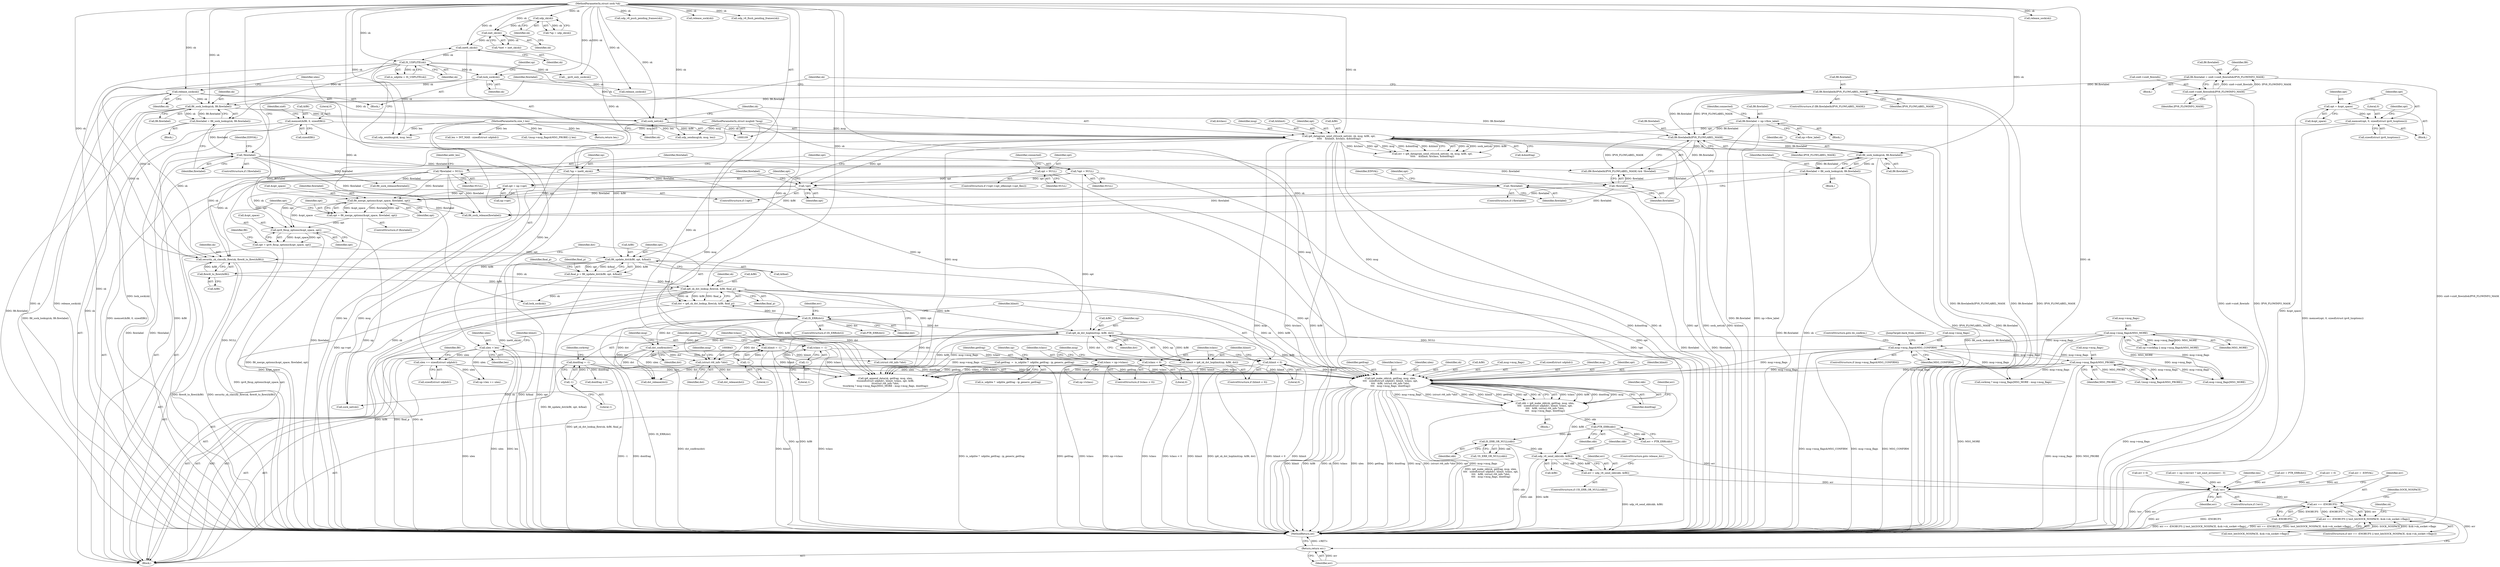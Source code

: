 digraph "0_linux_45f6fad84cc305103b28d73482b344d7f5b76f39_18@API" {
"1000859" [label="(Call,udp_v6_send_skb(skb, &fl6))"];
"1000855" [label="(Call,IS_ERR_OR_NULL(skb))"];
"1000851" [label="(Call,PTR_ERR(skb))"];
"1000828" [label="(Call,skb = ip6_make_skb(sk, getfrag, msg, ulen,\n\t\t\t\t   sizeof(struct udphdr), hlimit, tclass, opt,\n\t\t\t\t   &fl6, (struct rt6_info *)dst,\n\t\t\t\t   msg->msg_flags, dontfrag))"];
"1000830" [label="(Call,ip6_make_skb(sk, getfrag, msg, ulen,\n\t\t\t\t   sizeof(struct udphdr), hlimit, tclass, opt,\n\t\t\t\t   &fl6, (struct rt6_info *)dst,\n\t\t\t\t   msg->msg_flags, dontfrag))"];
"1000778" [label="(Call,ip6_sk_dst_lookup_flow(sk, &fl6, final_p))"];
"1000771" [label="(Call,security_sk_classify_flow(sk, flowi6_to_flowi(&fl6)))"];
"1000620" [label="(Call,fl6_sock_lookup(sk, fl6.flowlabel))"];
"1000585" [label="(Call,ip6_datagram_send_ctl(sock_net(sk), sk, msg, &fl6, opt,\n\t\t\t\t\t    &hlimit, &tclass, &dontfrag))"];
"1000586" [label="(Call,sock_net(sk))"];
"1000188" [label="(Call,IS_UDPLITE(sk))"];
"1000128" [label="(Call,inet6_sk(sk))"];
"1000123" [label="(Call,inet_sk(sk))"];
"1000118" [label="(Call,udp_sk(sk))"];
"1000110" [label="(MethodParameterIn,struct sock *sk)"];
"1000445" [label="(Call,fl6_sock_lookup(sk, fl6.flowlabel))"];
"1000385" [label="(Call,release_sock(sk))"];
"1000360" [label="(Call,lock_sock(sk))"];
"1000437" [label="(Call,fl6.flowlabel&IPV6_FLOWLABEL_MASK)"];
"1000427" [label="(Call,fl6.flowlabel = sin6->sin6_flowinfo&IPV6_FLOWINFO_MASK)"];
"1000431" [label="(Call,sin6->sin6_flowinfo&IPV6_FLOWINFO_MASK)"];
"1000111" [label="(MethodParameterIn,struct msghdr *msg)"];
"1000391" [label="(Call,memset(&fl6, 0, sizeof(fl6)))"];
"1000571" [label="(Call,memset(opt, 0, sizeof(struct ipv6_txoptions)))"];
"1000567" [label="(Call,opt = &opt_space)"];
"1000610" [label="(Call,fl6.flowlabel&IPV6_FLOWLABEL_MASK)"];
"1000519" [label="(Call,fl6.flowlabel = np->flow_label)"];
"1000773" [label="(Call,flowi6_to_flowi(&fl6))"];
"1000725" [label="(Call,fl6_update_dst(&fl6, opt, &final))"];
"1000663" [label="(Call,opt = ipv6_fixup_options(&opt_space, opt))"];
"1000665" [label="(Call,ipv6_fixup_options(&opt_space, opt))"];
"1000658" [label="(Call,fl6_merge_options(&opt_space, flowlabel, opt))"];
"1000626" [label="(Call,!flowlabel)"];
"1000618" [label="(Call,flowlabel = fl6_sock_lookup(sk, fl6.flowlabel))"];
"1000451" [label="(Call,!flowlabel)"];
"1000443" [label="(Call,flowlabel = fl6_sock_lookup(sk, fl6.flowlabel))"];
"1000615" [label="(Call,!flowlabel)"];
"1000138" [label="(Call,*flowlabel = NULL)"];
"1000649" [label="(Call,opt = np->opt)"];
"1000647" [label="(Call,!opt)"];
"1000640" [label="(Call,opt = NULL)"];
"1000134" [label="(Call,*opt = NULL)"];
"1000656" [label="(Call,opt = fl6_merge_options(&opt_space, flowlabel, opt))"];
"1000723" [label="(Call,final_p = fl6_update_dst(&fl6, opt, &final))"];
"1000349" [label="(Call,getfrag  =  is_udplite ?  udplite_getfrag : ip_generic_getfrag)"];
"1000387" [label="(Call,ulen += sizeof(struct udphdr))"];
"1000150" [label="(Call,ulen = len)"];
"1000112" [label="(MethodParameterIn,size_t len)"];
"1000799" [label="(Call,hlimit = ip6_sk_dst_hoplimit(np, &fl6, dst))"];
"1000801" [label="(Call,ip6_sk_dst_hoplimit(np, &fl6, dst))"];
"1000126" [label="(Call,*np = inet6_sk(sk))"];
"1000784" [label="(Call,IS_ERR(dst))"];
"1000776" [label="(Call,dst = ip6_sk_dst_lookup_flow(sk, &fl6, final_p))"];
"1000796" [label="(Call,hlimit < 0)"];
"1000154" [label="(Call,hlimit = -1)"];
"1000156" [label="(Call,-1)"];
"1000807" [label="(Call,tclass < 0)"];
"1000159" [label="(Call,tclass = -1)"];
"1000161" [label="(Call,-1)"];
"1000810" [label="(Call,tclass = np->tclass)"];
"1000842" [label="(Call,(struct rt6_info *)dst)"];
"1001018" [label="(Call,dst_confirm(dst))"];
"1001023" [label="(Call,msg->msg_flags&MSG_PROBE)"];
"1000816" [label="(Call,msg->msg_flags&MSG_CONFIRM)"];
"1000175" [label="(Call,msg->msg_flags&MSG_MORE)"];
"1000164" [label="(Call,dontfrag = -1)"];
"1000166" [label="(Call,-1)"];
"1000857" [label="(Call,err = udp_v6_send_skb(skb, &fl6))"];
"1000991" [label="(Call,!err)"];
"1000997" [label="(Call,err == -ENOBUFS)"];
"1000996" [label="(Call,err == -ENOBUFS || test_bit(SOCK_NOSPACE, &sk->sk_socket->flags))"];
"1001015" [label="(Return,return err;)"];
"1000779" [label="(Identifier,sk)"];
"1000848" [label="(Identifier,dontfrag)"];
"1000568" [label="(Identifier,opt)"];
"1000175" [label="(Call,msg->msg_flags&MSG_MORE)"];
"1000780" [label="(Call,&fl6)"];
"1000387" [label="(Call,ulen += sizeof(struct udphdr))"];
"1000126" [label="(Call,*np = inet6_sk(sk))"];
"1000992" [label="(Identifier,err)"];
"1000649" [label="(Call,opt = np->opt)"];
"1000849" [label="(Call,err = PTR_ERR(skb))"];
"1001034" [label="(MethodReturn,int)"];
"1000641" [label="(Identifier,opt)"];
"1000732" [label="(Identifier,final_p)"];
"1000595" [label="(Call,&tclass)"];
"1000361" [label="(Identifier,sk)"];
"1000728" [label="(Identifier,opt)"];
"1000123" [label="(Call,inet_sk(sk))"];
"1000821" [label="(ControlStructure,goto do_confirm;)"];
"1001015" [label="(Return,return err;)"];
"1000782" [label="(Identifier,final_p)"];
"1000801" [label="(Call,ip6_sk_dst_hoplimit(np, &fl6, dst))"];
"1000156" [label="(Call,-1)"];
"1001012" [label="(Identifier,sk)"];
"1000436" [label="(ControlStructure,if (fl6.flowlabel&IPV6_FLOWLABEL_MASK))"];
"1000857" [label="(Call,err = udp_v6_send_skb(skb, &fl6))"];
"1000620" [label="(Call,fl6_sock_lookup(sk, fl6.flowlabel))"];
"1000828" [label="(Call,skb = ip6_make_skb(sk, getfrag, msg, ulen,\n\t\t\t\t   sizeof(struct udphdr), hlimit, tclass, opt,\n\t\t\t\t   &fl6, (struct rt6_info *)dst,\n\t\t\t\t   msg->msg_flags, dontfrag))"];
"1000386" [label="(Identifier,sk)"];
"1000806" [label="(ControlStructure,if (tclass < 0))"];
"1001021" [label="(Call,!(msg->msg_flags&MSG_PROBE) || len)"];
"1001027" [label="(Identifier,MSG_PROBE)"];
"1000853" [label="(ControlStructure,if (!IS_ERR_OR_NULL(skb)))"];
"1000851" [label="(Call,PTR_ERR(skb))"];
"1000110" [label="(MethodParameterIn,struct sock *sk)"];
"1000111" [label="(MethodParameterIn,struct msghdr *msg)"];
"1000151" [label="(Identifier,ulen)"];
"1000165" [label="(Identifier,dontfrag)"];
"1000651" [label="(Call,np->opt)"];
"1000832" [label="(Identifier,getfrag)"];
"1000858" [label="(Identifier,err)"];
"1000809" [label="(Literal,0)"];
"1000444" [label="(Identifier,flowlabel)"];
"1000861" [label="(Call,&fl6)"];
"1000443" [label="(Call,flowlabel = fl6_sock_lookup(sk, fl6.flowlabel))"];
"1000161" [label="(Call,-1)"];
"1000939" [label="(Call,udp_v6_push_pending_frames(sk))"];
"1000583" [label="(Call,err = ip6_datagram_send_ctl(sock_net(sk), sk, msg, &fl6, opt,\n\t\t\t\t\t    &hlimit, &tclass, &dontfrag))"];
"1000186" [label="(Call,is_udplite = IS_UDPLITE(sk))"];
"1000176" [label="(Call,msg->msg_flags)"];
"1000359" [label="(Block,)"];
"1000139" [label="(Identifier,flowlabel)"];
"1000838" [label="(Identifier,tclass)"];
"1000855" [label="(Call,IS_ERR_OR_NULL(skb))"];
"1000774" [label="(Call,&fl6)"];
"1000145" [label="(Identifier,addr_len)"];
"1000726" [label="(Call,&fl6)"];
"1000127" [label="(Identifier,np)"];
"1000955" [label="(Call,err > 0)"];
"1000655" [label="(Identifier,flowlabel)"];
"1000128" [label="(Call,inet6_sk(sk))"];
"1000391" [label="(Call,memset(&fl6, 0, sizeof(fl6)))"];
"1000566" [label="(Block,)"];
"1000625" [label="(ControlStructure,if (!flowlabel))"];
"1000124" [label="(Identifier,sk)"];
"1000996" [label="(Call,err == -ENOBUFS || test_bit(SOCK_NOSPACE, &sk->sk_socket->flags))"];
"1000778" [label="(Call,ip6_sk_dst_lookup_flow(sk, &fl6, final_p))"];
"1000834" [label="(Identifier,ulen)"];
"1000360" [label="(Call,lock_sock(sk))"];
"1000442" [label="(Block,)"];
"1000392" [label="(Call,&fl6)"];
"1000723" [label="(Call,final_p = fl6_update_dst(&fl6, opt, &final))"];
"1000818" [label="(Identifier,msg)"];
"1000571" [label="(Call,memset(opt, 0, sizeof(struct ipv6_txoptions)))"];
"1001001" [label="(Call,test_bit(SOCK_NOSPACE, &sk->sk_socket->flags))"];
"1000388" [label="(Identifier,ulen)"];
"1000785" [label="(Identifier,dst)"];
"1001025" [label="(Identifier,msg)"];
"1000995" [label="(ControlStructure,if (err == -ENOBUFS || test_bit(SOCK_NOSPACE, &sk->sk_socket->flags)))"];
"1000427" [label="(Call,fl6.flowlabel = sin6->sin6_flowinfo&IPV6_FLOWINFO_MASK)"];
"1000614" [label="(Identifier,IPV6_FLOWLABEL_MASK)"];
"1000666" [label="(Call,&opt_space)"];
"1000657" [label="(Identifier,opt)"];
"1000616" [label="(Identifier,flowlabel)"];
"1000585" [label="(Call,ip6_datagram_send_ctl(sock_net(sk), sk, msg, &fl6, opt,\n\t\t\t\t\t    &hlimit, &tclass, &dontfrag))"];
"1000771" [label="(Call,security_sk_classify_flow(sk, flowi6_to_flowi(&fl6)))"];
"1000980" [label="(Call,dst_release(dst))"];
"1000118" [label="(Call,udp_sk(sk))"];
"1000664" [label="(Identifier,opt)"];
"1000452" [label="(Identifier,flowlabel)"];
"1000920" [label="(Call,msg->msg_flags|MSG_MORE)"];
"1000171" [label="(Call,up->corkflag || msg->msg_flags&MSG_MORE)"];
"1000988" [label="(Call,fl6_sock_release(flowlabel))"];
"1000162" [label="(Literal,1)"];
"1000519" [label="(Call,fl6.flowlabel = np->flow_label)"];
"1000597" [label="(Call,&dontfrag)"];
"1000446" [label="(Identifier,sk)"];
"1000140" [label="(Identifier,NULL)"];
"1000520" [label="(Call,fl6.flowlabel)"];
"1000783" [label="(ControlStructure,if (IS_ERR(dst)))"];
"1000903" [label="(Call,ip6_append_data(sk, getfrag, msg, ulen,\n\t\tsizeof(struct udphdr), hlimit, tclass, opt, &fl6,\n\t\t(struct rt6_info *)dst,\n\t\tcorkreq ? msg->msg_flags|MSG_MORE : msg->msg_flags, dontfrag))"];
"1000650" [label="(Identifier,opt)"];
"1000116" [label="(Call,*up = udp_sk(sk))"];
"1000958" [label="(Call,err = np->recverr ? net_xmit_errno(err) : 0)"];
"1000646" [label="(ControlStructure,if (!opt))"];
"1001002" [label="(Identifier,SOCK_NOSPACE)"];
"1000729" [label="(Call,&final)"];
"1000860" [label="(Identifier,skb)"];
"1000665" [label="(Call,ipv6_fixup_options(&opt_space, opt))"];
"1000587" [label="(Identifier,sk)"];
"1000351" [label="(Call,is_udplite ?  udplite_getfrag : ip_generic_getfrag)"];
"1000896" [label="(Call,up->len += ulen)"];
"1000393" [label="(Identifier,fl6)"];
"1000784" [label="(Call,IS_ERR(dst))"];
"1000455" [label="(Identifier,EINVAL)"];
"1000844" [label="(Identifier,dst)"];
"1000588" [label="(Identifier,sk)"];
"1000460" [label="(Identifier,sk)"];
"1000811" [label="(Identifier,tclass)"];
"1000166" [label="(Call,-1)"];
"1000831" [label="(Identifier,sk)"];
"1000451" [label="(Call,!flowlabel)"];
"1001022" [label="(Call,!(msg->msg_flags&MSG_PROBE))"];
"1000622" [label="(Call,fl6.flowlabel)"];
"1000773" [label="(Call,flowi6_to_flowi(&fl6))"];
"1000777" [label="(Identifier,dst)"];
"1000796" [label="(Call,hlimit < 0)"];
"1000573" [label="(Literal,0)"];
"1000654" [label="(ControlStructure,if (flowlabel))"];
"1000589" [label="(Identifier,msg)"];
"1000808" [label="(Identifier,tclass)"];
"1001016" [label="(Identifier,err)"];
"1000854" [label="(Call,!IS_ERR_OR_NULL(skb))"];
"1000445" [label="(Call,fl6_sock_lookup(sk, fl6.flowlabel))"];
"1000829" [label="(Identifier,skb)"];
"1000394" [label="(Literal,0)"];
"1000993" [label="(Return,return len;)"];
"1000840" [label="(Call,&fl6)"];
"1000617" [label="(Block,)"];
"1000990" [label="(ControlStructure,if (!err))"];
"1000805" [label="(Identifier,dst)"];
"1000658" [label="(Call,fl6_merge_options(&opt_space, flowlabel, opt))"];
"1000846" [label="(Identifier,msg)"];
"1000431" [label="(Call,sin6->sin6_flowinfo&IPV6_FLOWINFO_MASK)"];
"1000604" [label="(Call,fl6_sock_release(flowlabel))"];
"1000435" [label="(Identifier,IPV6_FLOWINFO_MASK)"];
"1000630" [label="(Identifier,EINVAL)"];
"1000803" [label="(Call,&fl6)"];
"1000820" [label="(Identifier,MSG_CONFIRM)"];
"1000610" [label="(Call,fl6.flowlabel&IPV6_FLOWLABEL_MASK)"];
"1000967" [label="(Call,release_sock(sk))"];
"1001024" [label="(Call,msg->msg_flags)"];
"1000999" [label="(Call,-ENOBUFS)"];
"1000810" [label="(Call,tclass = np->tclass)"];
"1000991" [label="(Call,!err)"];
"1000426" [label="(Block,)"];
"1000668" [label="(Identifier,opt)"];
"1000593" [label="(Call,&hlimit)"];
"1000441" [label="(Identifier,IPV6_FLOWLABEL_MASK)"];
"1000574" [label="(Call,sizeof(struct ipv6_txoptions))"];
"1000931" [label="(Call,udp_v6_flush_pending_frames(sk))"];
"1000830" [label="(Call,ip6_make_skb(sk, getfrag, msg, ulen,\n\t\t\t\t   sizeof(struct udphdr), hlimit, tclass, opt,\n\t\t\t\t   &fl6, (struct rt6_info *)dst,\n\t\t\t\t   msg->msg_flags, dontfrag))"];
"1000640" [label="(Call,opt = NULL)"];
"1000994" [label="(Identifier,len)"];
"1000795" [label="(ControlStructure,if (hlimit < 0))"];
"1000915" [label="(Call,(struct rt6_info *)dst)"];
"1000609" [label="(Call,(fl6.flowlabel&IPV6_FLOWLABEL_MASK) && !flowlabel)"];
"1000802" [label="(Identifier,np)"];
"1000845" [label="(Call,msg->msg_flags)"];
"1000318" [label="(Call,__ipv6_only_sock(sk))"];
"1000138" [label="(Call,*flowlabel = NULL)"];
"1000619" [label="(Identifier,flowlabel)"];
"1000155" [label="(Identifier,hlimit)"];
"1000888" [label="(Call,dontfrag < 0)"];
"1000799" [label="(Call,hlimit = ip6_sk_dst_hoplimit(np, &fl6, dst))"];
"1000428" [label="(Call,fl6.flowlabel)"];
"1000725" [label="(Call,fl6_update_dst(&fl6, opt, &final))"];
"1000997" [label="(Call,err == -ENOBUFS)"];
"1000788" [label="(Identifier,err)"];
"1000135" [label="(Identifier,opt)"];
"1000800" [label="(Identifier,hlimit)"];
"1000842" [label="(Call,(struct rt6_info *)dst)"];
"1000572" [label="(Identifier,opt)"];
"1000659" [label="(Call,&opt_space)"];
"1000357" [label="(Identifier,up)"];
"1000631" [label="(ControlStructure,if (!(opt->opt_nflen|opt->opt_flen)))"];
"1000611" [label="(Call,fl6.flowlabel)"];
"1000523" [label="(Call,np->flow_label)"];
"1000450" [label="(ControlStructure,if (!flowlabel))"];
"1000159" [label="(Call,tclass = -1)"];
"1000822" [label="(JumpTarget,back_from_confirm:)"];
"1000170" [label="(Identifier,corkreq)"];
"1000350" [label="(Identifier,getfrag)"];
"1000157" [label="(Literal,1)"];
"1000850" [label="(Identifier,err)"];
"1000859" [label="(Call,udp_v6_send_skb(skb, &fl6))"];
"1001023" [label="(Call,msg->msg_flags&MSG_PROBE)"];
"1000376" [label="(Call,release_sock(sk))"];
"1000627" [label="(Identifier,flowlabel)"];
"1000644" [label="(Identifier,connected)"];
"1000812" [label="(Call,np->tclass)"];
"1000816" [label="(Call,msg->msg_flags&MSG_CONFIRM)"];
"1000439" [label="(Identifier,fl6)"];
"1000787" [label="(Call,err = PTR_ERR(dst))"];
"1000586" [label="(Call,sock_net(sk))"];
"1000154" [label="(Call,hlimit = -1)"];
"1000112" [label="(MethodParameterIn,size_t len)"];
"1000815" [label="(ControlStructure,if (msg->msg_flags&MSG_CONFIRM))"];
"1000349" [label="(Call,getfrag  =  is_udplite ?  udplite_getfrag : ip_generic_getfrag)"];
"1000592" [label="(Identifier,opt)"];
"1000789" [label="(Call,PTR_ERR(dst))"];
"1000864" [label="(Call,lock_sock(sk))"];
"1000113" [label="(Block,)"];
"1000661" [label="(Identifier,flowlabel)"];
"1000662" [label="(Identifier,opt)"];
"1000642" [label="(Identifier,NULL)"];
"1000835" [label="(Call,sizeof(struct udphdr))"];
"1000776" [label="(Call,dst = ip6_sk_dst_lookup_flow(sk, &fl6, final_p))"];
"1000833" [label="(Identifier,msg)"];
"1000324" [label="(Call,udp_sendmsg(sk, msg, len))"];
"1000527" [label="(Identifier,connected)"];
"1001018" [label="(Call,dst_confirm(dst))"];
"1000398" [label="(Identifier,sin6)"];
"1000998" [label="(Identifier,err)"];
"1001030" [label="(Call,err = 0)"];
"1000817" [label="(Call,msg->msg_flags)"];
"1000621" [label="(Identifier,sk)"];
"1000569" [label="(Call,&opt_space)"];
"1000150" [label="(Call,ulen = len)"];
"1000797" [label="(Identifier,hlimit)"];
"1000807" [label="(Call,tclass < 0)"];
"1000437" [label="(Call,fl6.flowlabel&IPV6_FLOWLABEL_MASK)"];
"1000578" [label="(Identifier,opt)"];
"1000590" [label="(Call,&fl6)"];
"1000663" [label="(Call,opt = ipv6_fixup_options(&opt_space, opt))"];
"1000447" [label="(Call,fl6.flowlabel)"];
"1000179" [label="(Identifier,MSG_MORE)"];
"1000839" [label="(Identifier,opt)"];
"1001019" [label="(Identifier,dst)"];
"1000615" [label="(Call,!flowlabel)"];
"1000656" [label="(Call,opt = fl6_merge_options(&opt_space, flowlabel, opt))"];
"1000188" [label="(Call,IS_UDPLITE(sk))"];
"1000340" [label="(Call,len > INT_MAX - sizeof(struct udphdr))"];
"1000567" [label="(Call,opt = &opt_space)"];
"1000798" [label="(Literal,0)"];
"1000438" [label="(Call,fl6.flowlabel)"];
"1000134" [label="(Call,*opt = NULL)"];
"1000635" [label="(Identifier,opt)"];
"1000432" [label="(Call,sin6->sin6_flowinfo)"];
"1000496" [label="(Block,)"];
"1000121" [label="(Call,*inet = inet_sk(sk))"];
"1000189" [label="(Identifier,sk)"];
"1000986" [label="(Call,dst_release(dst))"];
"1000852" [label="(Identifier,skb)"];
"1000152" [label="(Identifier,len)"];
"1001011" [label="(Call,sock_net(sk))"];
"1000385" [label="(Call,release_sock(sk))"];
"1000647" [label="(Call,!opt)"];
"1000335" [label="(Call,udp_sendmsg(sk, msg, len))"];
"1000872" [label="(Call,release_sock(sk))"];
"1000136" [label="(Identifier,NULL)"];
"1000918" [label="(Call,corkreq ? msg->msg_flags|MSG_MORE : msg->msg_flags)"];
"1000164" [label="(Call,dontfrag = -1)"];
"1000129" [label="(Identifier,sk)"];
"1000826" [label="(Block,)"];
"1000837" [label="(Identifier,hlimit)"];
"1000856" [label="(Identifier,skb)"];
"1000119" [label="(Identifier,sk)"];
"1000671" [label="(Identifier,fl6)"];
"1000648" [label="(Identifier,opt)"];
"1000618" [label="(Call,flowlabel = fl6_sock_lookup(sk, fl6.flowlabel))"];
"1000389" [label="(Call,sizeof(struct udphdr))"];
"1000772" [label="(Identifier,sk)"];
"1000626" [label="(Call,!flowlabel)"];
"1000863" [label="(ControlStructure,goto release_dst;)"];
"1000724" [label="(Identifier,final_p)"];
"1000876" [label="(Call,err = -EINVAL)"];
"1000365" [label="(Identifier,up)"];
"1000160" [label="(Identifier,tclass)"];
"1000167" [label="(Literal,1)"];
"1000395" [label="(Call,sizeof(fl6))"];
"1000859" -> "1000857"  [label="AST: "];
"1000859" -> "1000861"  [label="CFG: "];
"1000860" -> "1000859"  [label="AST: "];
"1000861" -> "1000859"  [label="AST: "];
"1000857" -> "1000859"  [label="CFG: "];
"1000859" -> "1001034"  [label="DDG: skb"];
"1000859" -> "1001034"  [label="DDG: &fl6"];
"1000859" -> "1000857"  [label="DDG: skb"];
"1000859" -> "1000857"  [label="DDG: &fl6"];
"1000855" -> "1000859"  [label="DDG: skb"];
"1000830" -> "1000859"  [label="DDG: &fl6"];
"1000855" -> "1000854"  [label="AST: "];
"1000855" -> "1000856"  [label="CFG: "];
"1000856" -> "1000855"  [label="AST: "];
"1000854" -> "1000855"  [label="CFG: "];
"1000855" -> "1001034"  [label="DDG: skb"];
"1000855" -> "1000854"  [label="DDG: skb"];
"1000851" -> "1000855"  [label="DDG: skb"];
"1000851" -> "1000849"  [label="AST: "];
"1000851" -> "1000852"  [label="CFG: "];
"1000852" -> "1000851"  [label="AST: "];
"1000849" -> "1000851"  [label="CFG: "];
"1000851" -> "1000849"  [label="DDG: skb"];
"1000828" -> "1000851"  [label="DDG: skb"];
"1000828" -> "1000826"  [label="AST: "];
"1000828" -> "1000830"  [label="CFG: "];
"1000829" -> "1000828"  [label="AST: "];
"1000830" -> "1000828"  [label="AST: "];
"1000850" -> "1000828"  [label="CFG: "];
"1000828" -> "1001034"  [label="DDG: ip6_make_skb(sk, getfrag, msg, ulen,\n\t\t\t\t   sizeof(struct udphdr), hlimit, tclass, opt,\n\t\t\t\t   &fl6, (struct rt6_info *)dst,\n\t\t\t\t   msg->msg_flags, dontfrag)"];
"1000830" -> "1000828"  [label="DDG: tclass"];
"1000830" -> "1000828"  [label="DDG: &fl6"];
"1000830" -> "1000828"  [label="DDG: dontfrag"];
"1000830" -> "1000828"  [label="DDG: msg"];
"1000830" -> "1000828"  [label="DDG: msg->msg_flags"];
"1000830" -> "1000828"  [label="DDG: (struct rt6_info *)dst"];
"1000830" -> "1000828"  [label="DDG: ulen"];
"1000830" -> "1000828"  [label="DDG: hlimit"];
"1000830" -> "1000828"  [label="DDG: getfrag"];
"1000830" -> "1000828"  [label="DDG: opt"];
"1000830" -> "1000828"  [label="DDG: sk"];
"1000830" -> "1000848"  [label="CFG: "];
"1000831" -> "1000830"  [label="AST: "];
"1000832" -> "1000830"  [label="AST: "];
"1000833" -> "1000830"  [label="AST: "];
"1000834" -> "1000830"  [label="AST: "];
"1000835" -> "1000830"  [label="AST: "];
"1000837" -> "1000830"  [label="AST: "];
"1000838" -> "1000830"  [label="AST: "];
"1000839" -> "1000830"  [label="AST: "];
"1000840" -> "1000830"  [label="AST: "];
"1000842" -> "1000830"  [label="AST: "];
"1000845" -> "1000830"  [label="AST: "];
"1000848" -> "1000830"  [label="AST: "];
"1000830" -> "1001034"  [label="DDG: tclass"];
"1000830" -> "1001034"  [label="DDG: ulen"];
"1000830" -> "1001034"  [label="DDG: getfrag"];
"1000830" -> "1001034"  [label="DDG: dontfrag"];
"1000830" -> "1001034"  [label="DDG: msg"];
"1000830" -> "1001034"  [label="DDG: (struct rt6_info *)dst"];
"1000830" -> "1001034"  [label="DDG: opt"];
"1000830" -> "1001034"  [label="DDG: msg->msg_flags"];
"1000830" -> "1001034"  [label="DDG: hlimit"];
"1000830" -> "1001034"  [label="DDG: &fl6"];
"1000830" -> "1001034"  [label="DDG: sk"];
"1000778" -> "1000830"  [label="DDG: sk"];
"1000778" -> "1000830"  [label="DDG: &fl6"];
"1000110" -> "1000830"  [label="DDG: sk"];
"1000349" -> "1000830"  [label="DDG: getfrag"];
"1000585" -> "1000830"  [label="DDG: msg"];
"1000111" -> "1000830"  [label="DDG: msg"];
"1000387" -> "1000830"  [label="DDG: ulen"];
"1000799" -> "1000830"  [label="DDG: hlimit"];
"1000796" -> "1000830"  [label="DDG: hlimit"];
"1000807" -> "1000830"  [label="DDG: tclass"];
"1000810" -> "1000830"  [label="DDG: tclass"];
"1000725" -> "1000830"  [label="DDG: opt"];
"1000801" -> "1000830"  [label="DDG: &fl6"];
"1000842" -> "1000830"  [label="DDG: dst"];
"1001023" -> "1000830"  [label="DDG: msg->msg_flags"];
"1000816" -> "1000830"  [label="DDG: msg->msg_flags"];
"1000164" -> "1000830"  [label="DDG: dontfrag"];
"1000830" -> "1001011"  [label="DDG: sk"];
"1000778" -> "1000776"  [label="AST: "];
"1000778" -> "1000782"  [label="CFG: "];
"1000779" -> "1000778"  [label="AST: "];
"1000780" -> "1000778"  [label="AST: "];
"1000782" -> "1000778"  [label="AST: "];
"1000776" -> "1000778"  [label="CFG: "];
"1000778" -> "1001034"  [label="DDG: &fl6"];
"1000778" -> "1001034"  [label="DDG: final_p"];
"1000778" -> "1001034"  [label="DDG: sk"];
"1000778" -> "1000776"  [label="DDG: sk"];
"1000778" -> "1000776"  [label="DDG: &fl6"];
"1000778" -> "1000776"  [label="DDG: final_p"];
"1000771" -> "1000778"  [label="DDG: sk"];
"1000110" -> "1000778"  [label="DDG: sk"];
"1000773" -> "1000778"  [label="DDG: &fl6"];
"1000723" -> "1000778"  [label="DDG: final_p"];
"1000778" -> "1000801"  [label="DDG: &fl6"];
"1000778" -> "1000864"  [label="DDG: sk"];
"1000778" -> "1000903"  [label="DDG: &fl6"];
"1000778" -> "1001011"  [label="DDG: sk"];
"1000771" -> "1000113"  [label="AST: "];
"1000771" -> "1000773"  [label="CFG: "];
"1000772" -> "1000771"  [label="AST: "];
"1000773" -> "1000771"  [label="AST: "];
"1000777" -> "1000771"  [label="CFG: "];
"1000771" -> "1001034"  [label="DDG: flowi6_to_flowi(&fl6)"];
"1000771" -> "1001034"  [label="DDG: security_sk_classify_flow(sk, flowi6_to_flowi(&fl6))"];
"1000620" -> "1000771"  [label="DDG: sk"];
"1000188" -> "1000771"  [label="DDG: sk"];
"1000585" -> "1000771"  [label="DDG: sk"];
"1000445" -> "1000771"  [label="DDG: sk"];
"1000385" -> "1000771"  [label="DDG: sk"];
"1000110" -> "1000771"  [label="DDG: sk"];
"1000773" -> "1000771"  [label="DDG: &fl6"];
"1000620" -> "1000618"  [label="AST: "];
"1000620" -> "1000622"  [label="CFG: "];
"1000621" -> "1000620"  [label="AST: "];
"1000622" -> "1000620"  [label="AST: "];
"1000618" -> "1000620"  [label="CFG: "];
"1000620" -> "1001034"  [label="DDG: fl6.flowlabel"];
"1000620" -> "1001034"  [label="DDG: sk"];
"1000620" -> "1000618"  [label="DDG: sk"];
"1000620" -> "1000618"  [label="DDG: fl6.flowlabel"];
"1000585" -> "1000620"  [label="DDG: sk"];
"1000110" -> "1000620"  [label="DDG: sk"];
"1000610" -> "1000620"  [label="DDG: fl6.flowlabel"];
"1000585" -> "1000583"  [label="AST: "];
"1000585" -> "1000597"  [label="CFG: "];
"1000586" -> "1000585"  [label="AST: "];
"1000588" -> "1000585"  [label="AST: "];
"1000589" -> "1000585"  [label="AST: "];
"1000590" -> "1000585"  [label="AST: "];
"1000592" -> "1000585"  [label="AST: "];
"1000593" -> "1000585"  [label="AST: "];
"1000595" -> "1000585"  [label="AST: "];
"1000597" -> "1000585"  [label="AST: "];
"1000583" -> "1000585"  [label="CFG: "];
"1000585" -> "1001034"  [label="DDG: msg"];
"1000585" -> "1001034"  [label="DDG: &tclass"];
"1000585" -> "1001034"  [label="DDG: &fl6"];
"1000585" -> "1001034"  [label="DDG: &dontfrag"];
"1000585" -> "1001034"  [label="DDG: sk"];
"1000585" -> "1001034"  [label="DDG: opt"];
"1000585" -> "1001034"  [label="DDG: sock_net(sk)"];
"1000585" -> "1001034"  [label="DDG: &hlimit"];
"1000585" -> "1000583"  [label="DDG: sk"];
"1000585" -> "1000583"  [label="DDG: sock_net(sk)"];
"1000585" -> "1000583"  [label="DDG: &fl6"];
"1000585" -> "1000583"  [label="DDG: &tclass"];
"1000585" -> "1000583"  [label="DDG: opt"];
"1000585" -> "1000583"  [label="DDG: msg"];
"1000585" -> "1000583"  [label="DDG: &dontfrag"];
"1000585" -> "1000583"  [label="DDG: &hlimit"];
"1000586" -> "1000585"  [label="DDG: sk"];
"1000110" -> "1000585"  [label="DDG: sk"];
"1000111" -> "1000585"  [label="DDG: msg"];
"1000391" -> "1000585"  [label="DDG: &fl6"];
"1000571" -> "1000585"  [label="DDG: opt"];
"1000585" -> "1000647"  [label="DDG: opt"];
"1000585" -> "1000725"  [label="DDG: &fl6"];
"1000585" -> "1000903"  [label="DDG: msg"];
"1000586" -> "1000587"  [label="CFG: "];
"1000587" -> "1000586"  [label="AST: "];
"1000588" -> "1000586"  [label="CFG: "];
"1000188" -> "1000586"  [label="DDG: sk"];
"1000445" -> "1000586"  [label="DDG: sk"];
"1000385" -> "1000586"  [label="DDG: sk"];
"1000110" -> "1000586"  [label="DDG: sk"];
"1000188" -> "1000186"  [label="AST: "];
"1000188" -> "1000189"  [label="CFG: "];
"1000189" -> "1000188"  [label="AST: "];
"1000186" -> "1000188"  [label="CFG: "];
"1000188" -> "1001034"  [label="DDG: sk"];
"1000188" -> "1000186"  [label="DDG: sk"];
"1000128" -> "1000188"  [label="DDG: sk"];
"1000110" -> "1000188"  [label="DDG: sk"];
"1000188" -> "1000318"  [label="DDG: sk"];
"1000188" -> "1000335"  [label="DDG: sk"];
"1000188" -> "1000360"  [label="DDG: sk"];
"1000188" -> "1000445"  [label="DDG: sk"];
"1000128" -> "1000126"  [label="AST: "];
"1000128" -> "1000129"  [label="CFG: "];
"1000129" -> "1000128"  [label="AST: "];
"1000126" -> "1000128"  [label="CFG: "];
"1000128" -> "1000126"  [label="DDG: sk"];
"1000123" -> "1000128"  [label="DDG: sk"];
"1000110" -> "1000128"  [label="DDG: sk"];
"1000123" -> "1000121"  [label="AST: "];
"1000123" -> "1000124"  [label="CFG: "];
"1000124" -> "1000123"  [label="AST: "];
"1000121" -> "1000123"  [label="CFG: "];
"1000123" -> "1000121"  [label="DDG: sk"];
"1000118" -> "1000123"  [label="DDG: sk"];
"1000110" -> "1000123"  [label="DDG: sk"];
"1000118" -> "1000116"  [label="AST: "];
"1000118" -> "1000119"  [label="CFG: "];
"1000119" -> "1000118"  [label="AST: "];
"1000116" -> "1000118"  [label="CFG: "];
"1000118" -> "1000116"  [label="DDG: sk"];
"1000110" -> "1000118"  [label="DDG: sk"];
"1000110" -> "1000109"  [label="AST: "];
"1000110" -> "1001034"  [label="DDG: sk"];
"1000110" -> "1000318"  [label="DDG: sk"];
"1000110" -> "1000324"  [label="DDG: sk"];
"1000110" -> "1000335"  [label="DDG: sk"];
"1000110" -> "1000360"  [label="DDG: sk"];
"1000110" -> "1000376"  [label="DDG: sk"];
"1000110" -> "1000385"  [label="DDG: sk"];
"1000110" -> "1000445"  [label="DDG: sk"];
"1000110" -> "1000864"  [label="DDG: sk"];
"1000110" -> "1000872"  [label="DDG: sk"];
"1000110" -> "1000903"  [label="DDG: sk"];
"1000110" -> "1000931"  [label="DDG: sk"];
"1000110" -> "1000939"  [label="DDG: sk"];
"1000110" -> "1000967"  [label="DDG: sk"];
"1000110" -> "1001011"  [label="DDG: sk"];
"1000445" -> "1000443"  [label="AST: "];
"1000445" -> "1000447"  [label="CFG: "];
"1000446" -> "1000445"  [label="AST: "];
"1000447" -> "1000445"  [label="AST: "];
"1000443" -> "1000445"  [label="CFG: "];
"1000445" -> "1001034"  [label="DDG: sk"];
"1000445" -> "1001034"  [label="DDG: fl6.flowlabel"];
"1000445" -> "1000443"  [label="DDG: sk"];
"1000445" -> "1000443"  [label="DDG: fl6.flowlabel"];
"1000385" -> "1000445"  [label="DDG: sk"];
"1000437" -> "1000445"  [label="DDG: fl6.flowlabel"];
"1000445" -> "1000610"  [label="DDG: fl6.flowlabel"];
"1000385" -> "1000359"  [label="AST: "];
"1000385" -> "1000386"  [label="CFG: "];
"1000386" -> "1000385"  [label="AST: "];
"1000388" -> "1000385"  [label="CFG: "];
"1000385" -> "1001034"  [label="DDG: sk"];
"1000385" -> "1001034"  [label="DDG: release_sock(sk)"];
"1000360" -> "1000385"  [label="DDG: sk"];
"1000360" -> "1000359"  [label="AST: "];
"1000360" -> "1000361"  [label="CFG: "];
"1000361" -> "1000360"  [label="AST: "];
"1000365" -> "1000360"  [label="CFG: "];
"1000360" -> "1001034"  [label="DDG: lock_sock(sk)"];
"1000360" -> "1000376"  [label="DDG: sk"];
"1000360" -> "1000903"  [label="DDG: sk"];
"1000437" -> "1000436"  [label="AST: "];
"1000437" -> "1000441"  [label="CFG: "];
"1000438" -> "1000437"  [label="AST: "];
"1000441" -> "1000437"  [label="AST: "];
"1000444" -> "1000437"  [label="CFG: "];
"1000460" -> "1000437"  [label="CFG: "];
"1000437" -> "1001034"  [label="DDG: fl6.flowlabel&IPV6_FLOWLABEL_MASK"];
"1000437" -> "1001034"  [label="DDG: fl6.flowlabel"];
"1000437" -> "1001034"  [label="DDG: IPV6_FLOWLABEL_MASK"];
"1000427" -> "1000437"  [label="DDG: fl6.flowlabel"];
"1000437" -> "1000610"  [label="DDG: fl6.flowlabel"];
"1000437" -> "1000610"  [label="DDG: IPV6_FLOWLABEL_MASK"];
"1000427" -> "1000426"  [label="AST: "];
"1000427" -> "1000431"  [label="CFG: "];
"1000428" -> "1000427"  [label="AST: "];
"1000431" -> "1000427"  [label="AST: "];
"1000439" -> "1000427"  [label="CFG: "];
"1000427" -> "1001034"  [label="DDG: sin6->sin6_flowinfo&IPV6_FLOWINFO_MASK"];
"1000431" -> "1000427"  [label="DDG: sin6->sin6_flowinfo"];
"1000431" -> "1000427"  [label="DDG: IPV6_FLOWINFO_MASK"];
"1000431" -> "1000435"  [label="CFG: "];
"1000432" -> "1000431"  [label="AST: "];
"1000435" -> "1000431"  [label="AST: "];
"1000431" -> "1001034"  [label="DDG: sin6->sin6_flowinfo"];
"1000431" -> "1001034"  [label="DDG: IPV6_FLOWINFO_MASK"];
"1000111" -> "1000109"  [label="AST: "];
"1000111" -> "1001034"  [label="DDG: msg"];
"1000111" -> "1000324"  [label="DDG: msg"];
"1000111" -> "1000335"  [label="DDG: msg"];
"1000111" -> "1000903"  [label="DDG: msg"];
"1000391" -> "1000113"  [label="AST: "];
"1000391" -> "1000395"  [label="CFG: "];
"1000392" -> "1000391"  [label="AST: "];
"1000394" -> "1000391"  [label="AST: "];
"1000395" -> "1000391"  [label="AST: "];
"1000398" -> "1000391"  [label="CFG: "];
"1000391" -> "1001034"  [label="DDG: &fl6"];
"1000391" -> "1001034"  [label="DDG: memset(&fl6, 0, sizeof(fl6))"];
"1000391" -> "1000725"  [label="DDG: &fl6"];
"1000571" -> "1000566"  [label="AST: "];
"1000571" -> "1000574"  [label="CFG: "];
"1000572" -> "1000571"  [label="AST: "];
"1000573" -> "1000571"  [label="AST: "];
"1000574" -> "1000571"  [label="AST: "];
"1000578" -> "1000571"  [label="CFG: "];
"1000571" -> "1001034"  [label="DDG: memset(opt, 0, sizeof(struct ipv6_txoptions))"];
"1000567" -> "1000571"  [label="DDG: opt"];
"1000567" -> "1000566"  [label="AST: "];
"1000567" -> "1000569"  [label="CFG: "];
"1000568" -> "1000567"  [label="AST: "];
"1000569" -> "1000567"  [label="AST: "];
"1000572" -> "1000567"  [label="CFG: "];
"1000567" -> "1001034"  [label="DDG: &opt_space"];
"1000610" -> "1000609"  [label="AST: "];
"1000610" -> "1000614"  [label="CFG: "];
"1000611" -> "1000610"  [label="AST: "];
"1000614" -> "1000610"  [label="AST: "];
"1000616" -> "1000610"  [label="CFG: "];
"1000609" -> "1000610"  [label="CFG: "];
"1000610" -> "1001034"  [label="DDG: IPV6_FLOWLABEL_MASK"];
"1000610" -> "1001034"  [label="DDG: fl6.flowlabel"];
"1000610" -> "1000609"  [label="DDG: fl6.flowlabel"];
"1000610" -> "1000609"  [label="DDG: IPV6_FLOWLABEL_MASK"];
"1000519" -> "1000610"  [label="DDG: fl6.flowlabel"];
"1000519" -> "1000496"  [label="AST: "];
"1000519" -> "1000523"  [label="CFG: "];
"1000520" -> "1000519"  [label="AST: "];
"1000523" -> "1000519"  [label="AST: "];
"1000527" -> "1000519"  [label="CFG: "];
"1000519" -> "1001034"  [label="DDG: fl6.flowlabel"];
"1000519" -> "1001034"  [label="DDG: np->flow_label"];
"1000773" -> "1000774"  [label="CFG: "];
"1000774" -> "1000773"  [label="AST: "];
"1000725" -> "1000773"  [label="DDG: &fl6"];
"1000725" -> "1000723"  [label="AST: "];
"1000725" -> "1000729"  [label="CFG: "];
"1000726" -> "1000725"  [label="AST: "];
"1000728" -> "1000725"  [label="AST: "];
"1000729" -> "1000725"  [label="AST: "];
"1000723" -> "1000725"  [label="CFG: "];
"1000725" -> "1001034"  [label="DDG: &final"];
"1000725" -> "1001034"  [label="DDG: opt"];
"1000725" -> "1000723"  [label="DDG: &fl6"];
"1000725" -> "1000723"  [label="DDG: opt"];
"1000725" -> "1000723"  [label="DDG: &final"];
"1000663" -> "1000725"  [label="DDG: opt"];
"1000725" -> "1000903"  [label="DDG: opt"];
"1000663" -> "1000113"  [label="AST: "];
"1000663" -> "1000665"  [label="CFG: "];
"1000664" -> "1000663"  [label="AST: "];
"1000665" -> "1000663"  [label="AST: "];
"1000671" -> "1000663"  [label="CFG: "];
"1000663" -> "1001034"  [label="DDG: ipv6_fixup_options(&opt_space, opt)"];
"1000665" -> "1000663"  [label="DDG: &opt_space"];
"1000665" -> "1000663"  [label="DDG: opt"];
"1000665" -> "1000668"  [label="CFG: "];
"1000666" -> "1000665"  [label="AST: "];
"1000668" -> "1000665"  [label="AST: "];
"1000665" -> "1001034"  [label="DDG: &opt_space"];
"1000658" -> "1000665"  [label="DDG: &opt_space"];
"1000649" -> "1000665"  [label="DDG: opt"];
"1000647" -> "1000665"  [label="DDG: opt"];
"1000656" -> "1000665"  [label="DDG: opt"];
"1000658" -> "1000656"  [label="AST: "];
"1000658" -> "1000662"  [label="CFG: "];
"1000659" -> "1000658"  [label="AST: "];
"1000661" -> "1000658"  [label="AST: "];
"1000662" -> "1000658"  [label="AST: "];
"1000656" -> "1000658"  [label="CFG: "];
"1000658" -> "1000656"  [label="DDG: &opt_space"];
"1000658" -> "1000656"  [label="DDG: flowlabel"];
"1000658" -> "1000656"  [label="DDG: opt"];
"1000626" -> "1000658"  [label="DDG: flowlabel"];
"1000451" -> "1000658"  [label="DDG: flowlabel"];
"1000615" -> "1000658"  [label="DDG: flowlabel"];
"1000138" -> "1000658"  [label="DDG: flowlabel"];
"1000649" -> "1000658"  [label="DDG: opt"];
"1000647" -> "1000658"  [label="DDG: opt"];
"1000658" -> "1000988"  [label="DDG: flowlabel"];
"1000626" -> "1000625"  [label="AST: "];
"1000626" -> "1000627"  [label="CFG: "];
"1000627" -> "1000626"  [label="AST: "];
"1000630" -> "1000626"  [label="CFG: "];
"1000635" -> "1000626"  [label="CFG: "];
"1000626" -> "1001034"  [label="DDG: !flowlabel"];
"1000626" -> "1001034"  [label="DDG: flowlabel"];
"1000618" -> "1000626"  [label="DDG: flowlabel"];
"1000626" -> "1000988"  [label="DDG: flowlabel"];
"1000618" -> "1000617"  [label="AST: "];
"1000619" -> "1000618"  [label="AST: "];
"1000627" -> "1000618"  [label="CFG: "];
"1000618" -> "1001034"  [label="DDG: fl6_sock_lookup(sk, fl6.flowlabel)"];
"1000451" -> "1000450"  [label="AST: "];
"1000451" -> "1000452"  [label="CFG: "];
"1000452" -> "1000451"  [label="AST: "];
"1000455" -> "1000451"  [label="CFG: "];
"1000460" -> "1000451"  [label="CFG: "];
"1000451" -> "1001034"  [label="DDG: flowlabel"];
"1000451" -> "1001034"  [label="DDG: !flowlabel"];
"1000443" -> "1000451"  [label="DDG: flowlabel"];
"1000451" -> "1000604"  [label="DDG: flowlabel"];
"1000451" -> "1000609"  [label="DDG: !flowlabel"];
"1000451" -> "1000615"  [label="DDG: flowlabel"];
"1000451" -> "1000988"  [label="DDG: flowlabel"];
"1000443" -> "1000442"  [label="AST: "];
"1000444" -> "1000443"  [label="AST: "];
"1000452" -> "1000443"  [label="CFG: "];
"1000443" -> "1001034"  [label="DDG: fl6_sock_lookup(sk, fl6.flowlabel)"];
"1000615" -> "1000609"  [label="AST: "];
"1000615" -> "1000616"  [label="CFG: "];
"1000616" -> "1000615"  [label="AST: "];
"1000609" -> "1000615"  [label="CFG: "];
"1000615" -> "1000609"  [label="DDG: flowlabel"];
"1000138" -> "1000615"  [label="DDG: flowlabel"];
"1000615" -> "1000988"  [label="DDG: flowlabel"];
"1000138" -> "1000113"  [label="AST: "];
"1000138" -> "1000140"  [label="CFG: "];
"1000139" -> "1000138"  [label="AST: "];
"1000140" -> "1000138"  [label="AST: "];
"1000145" -> "1000138"  [label="CFG: "];
"1000138" -> "1001034"  [label="DDG: flowlabel"];
"1000138" -> "1001034"  [label="DDG: NULL"];
"1000138" -> "1000604"  [label="DDG: flowlabel"];
"1000138" -> "1000988"  [label="DDG: flowlabel"];
"1000649" -> "1000646"  [label="AST: "];
"1000649" -> "1000651"  [label="CFG: "];
"1000650" -> "1000649"  [label="AST: "];
"1000651" -> "1000649"  [label="AST: "];
"1000655" -> "1000649"  [label="CFG: "];
"1000649" -> "1001034"  [label="DDG: np->opt"];
"1000647" -> "1000646"  [label="AST: "];
"1000647" -> "1000648"  [label="CFG: "];
"1000648" -> "1000647"  [label="AST: "];
"1000650" -> "1000647"  [label="CFG: "];
"1000655" -> "1000647"  [label="CFG: "];
"1000647" -> "1001034"  [label="DDG: !opt"];
"1000640" -> "1000647"  [label="DDG: opt"];
"1000134" -> "1000647"  [label="DDG: opt"];
"1000640" -> "1000631"  [label="AST: "];
"1000640" -> "1000642"  [label="CFG: "];
"1000641" -> "1000640"  [label="AST: "];
"1000642" -> "1000640"  [label="AST: "];
"1000644" -> "1000640"  [label="CFG: "];
"1000640" -> "1001034"  [label="DDG: NULL"];
"1000134" -> "1000113"  [label="AST: "];
"1000134" -> "1000136"  [label="CFG: "];
"1000135" -> "1000134"  [label="AST: "];
"1000136" -> "1000134"  [label="AST: "];
"1000139" -> "1000134"  [label="CFG: "];
"1000134" -> "1001034"  [label="DDG: opt"];
"1000134" -> "1000903"  [label="DDG: opt"];
"1000656" -> "1000654"  [label="AST: "];
"1000657" -> "1000656"  [label="AST: "];
"1000664" -> "1000656"  [label="CFG: "];
"1000656" -> "1001034"  [label="DDG: fl6_merge_options(&opt_space, flowlabel, opt)"];
"1000723" -> "1000113"  [label="AST: "];
"1000724" -> "1000723"  [label="AST: "];
"1000732" -> "1000723"  [label="CFG: "];
"1000723" -> "1001034"  [label="DDG: fl6_update_dst(&fl6, opt, &final)"];
"1000349" -> "1000113"  [label="AST: "];
"1000349" -> "1000351"  [label="CFG: "];
"1000350" -> "1000349"  [label="AST: "];
"1000351" -> "1000349"  [label="AST: "];
"1000357" -> "1000349"  [label="CFG: "];
"1000349" -> "1001034"  [label="DDG: is_udplite ?  udplite_getfrag : ip_generic_getfrag"];
"1000349" -> "1001034"  [label="DDG: getfrag"];
"1000349" -> "1000903"  [label="DDG: getfrag"];
"1000387" -> "1000113"  [label="AST: "];
"1000387" -> "1000389"  [label="CFG: "];
"1000388" -> "1000387"  [label="AST: "];
"1000389" -> "1000387"  [label="AST: "];
"1000393" -> "1000387"  [label="CFG: "];
"1000387" -> "1001034"  [label="DDG: ulen"];
"1000150" -> "1000387"  [label="DDG: ulen"];
"1000387" -> "1000896"  [label="DDG: ulen"];
"1000387" -> "1000903"  [label="DDG: ulen"];
"1000150" -> "1000113"  [label="AST: "];
"1000150" -> "1000152"  [label="CFG: "];
"1000151" -> "1000150"  [label="AST: "];
"1000152" -> "1000150"  [label="AST: "];
"1000155" -> "1000150"  [label="CFG: "];
"1000150" -> "1001034"  [label="DDG: ulen"];
"1000150" -> "1001034"  [label="DDG: len"];
"1000112" -> "1000150"  [label="DDG: len"];
"1000150" -> "1000896"  [label="DDG: ulen"];
"1000150" -> "1000903"  [label="DDG: ulen"];
"1000112" -> "1000109"  [label="AST: "];
"1000112" -> "1001034"  [label="DDG: len"];
"1000112" -> "1000324"  [label="DDG: len"];
"1000112" -> "1000335"  [label="DDG: len"];
"1000112" -> "1000340"  [label="DDG: len"];
"1000112" -> "1000993"  [label="DDG: len"];
"1000112" -> "1001021"  [label="DDG: len"];
"1000799" -> "1000795"  [label="AST: "];
"1000799" -> "1000801"  [label="CFG: "];
"1000800" -> "1000799"  [label="AST: "];
"1000801" -> "1000799"  [label="AST: "];
"1000808" -> "1000799"  [label="CFG: "];
"1000799" -> "1001034"  [label="DDG: hlimit"];
"1000799" -> "1001034"  [label="DDG: ip6_sk_dst_hoplimit(np, &fl6, dst)"];
"1000801" -> "1000799"  [label="DDG: np"];
"1000801" -> "1000799"  [label="DDG: &fl6"];
"1000801" -> "1000799"  [label="DDG: dst"];
"1000799" -> "1000903"  [label="DDG: hlimit"];
"1000801" -> "1000805"  [label="CFG: "];
"1000802" -> "1000801"  [label="AST: "];
"1000803" -> "1000801"  [label="AST: "];
"1000805" -> "1000801"  [label="AST: "];
"1000801" -> "1001034"  [label="DDG: &fl6"];
"1000801" -> "1001034"  [label="DDG: np"];
"1000126" -> "1000801"  [label="DDG: np"];
"1000784" -> "1000801"  [label="DDG: dst"];
"1000801" -> "1000842"  [label="DDG: dst"];
"1000801" -> "1000903"  [label="DDG: &fl6"];
"1000801" -> "1000915"  [label="DDG: dst"];
"1000801" -> "1000986"  [label="DDG: dst"];
"1000801" -> "1001018"  [label="DDG: dst"];
"1000126" -> "1000113"  [label="AST: "];
"1000127" -> "1000126"  [label="AST: "];
"1000135" -> "1000126"  [label="CFG: "];
"1000126" -> "1001034"  [label="DDG: np"];
"1000126" -> "1001034"  [label="DDG: inet6_sk(sk)"];
"1000784" -> "1000783"  [label="AST: "];
"1000784" -> "1000785"  [label="CFG: "];
"1000785" -> "1000784"  [label="AST: "];
"1000788" -> "1000784"  [label="CFG: "];
"1000797" -> "1000784"  [label="CFG: "];
"1000784" -> "1001034"  [label="DDG: IS_ERR(dst)"];
"1000776" -> "1000784"  [label="DDG: dst"];
"1000784" -> "1000789"  [label="DDG: dst"];
"1000784" -> "1000842"  [label="DDG: dst"];
"1000784" -> "1000915"  [label="DDG: dst"];
"1000784" -> "1000986"  [label="DDG: dst"];
"1000784" -> "1001018"  [label="DDG: dst"];
"1000776" -> "1000113"  [label="AST: "];
"1000777" -> "1000776"  [label="AST: "];
"1000785" -> "1000776"  [label="CFG: "];
"1000776" -> "1001034"  [label="DDG: ip6_sk_dst_lookup_flow(sk, &fl6, final_p)"];
"1000796" -> "1000795"  [label="AST: "];
"1000796" -> "1000798"  [label="CFG: "];
"1000797" -> "1000796"  [label="AST: "];
"1000798" -> "1000796"  [label="AST: "];
"1000800" -> "1000796"  [label="CFG: "];
"1000808" -> "1000796"  [label="CFG: "];
"1000796" -> "1001034"  [label="DDG: hlimit < 0"];
"1000796" -> "1001034"  [label="DDG: hlimit"];
"1000154" -> "1000796"  [label="DDG: hlimit"];
"1000796" -> "1000903"  [label="DDG: hlimit"];
"1000154" -> "1000113"  [label="AST: "];
"1000154" -> "1000156"  [label="CFG: "];
"1000155" -> "1000154"  [label="AST: "];
"1000156" -> "1000154"  [label="AST: "];
"1000160" -> "1000154"  [label="CFG: "];
"1000154" -> "1001034"  [label="DDG: hlimit"];
"1000156" -> "1000154"  [label="DDG: 1"];
"1000154" -> "1000903"  [label="DDG: hlimit"];
"1000156" -> "1000157"  [label="CFG: "];
"1000157" -> "1000156"  [label="AST: "];
"1000807" -> "1000806"  [label="AST: "];
"1000807" -> "1000809"  [label="CFG: "];
"1000808" -> "1000807"  [label="AST: "];
"1000809" -> "1000807"  [label="AST: "];
"1000811" -> "1000807"  [label="CFG: "];
"1000818" -> "1000807"  [label="CFG: "];
"1000807" -> "1001034"  [label="DDG: tclass < 0"];
"1000807" -> "1001034"  [label="DDG: tclass"];
"1000159" -> "1000807"  [label="DDG: tclass"];
"1000807" -> "1000903"  [label="DDG: tclass"];
"1000159" -> "1000113"  [label="AST: "];
"1000159" -> "1000161"  [label="CFG: "];
"1000160" -> "1000159"  [label="AST: "];
"1000161" -> "1000159"  [label="AST: "];
"1000165" -> "1000159"  [label="CFG: "];
"1000159" -> "1001034"  [label="DDG: tclass"];
"1000161" -> "1000159"  [label="DDG: 1"];
"1000159" -> "1000903"  [label="DDG: tclass"];
"1000161" -> "1000162"  [label="CFG: "];
"1000162" -> "1000161"  [label="AST: "];
"1000810" -> "1000806"  [label="AST: "];
"1000810" -> "1000812"  [label="CFG: "];
"1000811" -> "1000810"  [label="AST: "];
"1000812" -> "1000810"  [label="AST: "];
"1000818" -> "1000810"  [label="CFG: "];
"1000810" -> "1001034"  [label="DDG: tclass"];
"1000810" -> "1001034"  [label="DDG: np->tclass"];
"1000810" -> "1000903"  [label="DDG: tclass"];
"1000842" -> "1000844"  [label="CFG: "];
"1000843" -> "1000842"  [label="AST: "];
"1000844" -> "1000842"  [label="AST: "];
"1000846" -> "1000842"  [label="CFG: "];
"1001018" -> "1000842"  [label="DDG: dst"];
"1000842" -> "1000980"  [label="DDG: dst"];
"1000842" -> "1000986"  [label="DDG: dst"];
"1001018" -> "1000113"  [label="AST: "];
"1001018" -> "1001019"  [label="CFG: "];
"1001019" -> "1001018"  [label="AST: "];
"1001025" -> "1001018"  [label="CFG: "];
"1001018" -> "1001034"  [label="DDG: dst_confirm(dst)"];
"1001018" -> "1000915"  [label="DDG: dst"];
"1001018" -> "1000986"  [label="DDG: dst"];
"1001023" -> "1001022"  [label="AST: "];
"1001023" -> "1001027"  [label="CFG: "];
"1001024" -> "1001023"  [label="AST: "];
"1001027" -> "1001023"  [label="AST: "];
"1001022" -> "1001023"  [label="CFG: "];
"1001023" -> "1001034"  [label="DDG: msg->msg_flags"];
"1001023" -> "1001034"  [label="DDG: MSG_PROBE"];
"1001023" -> "1000903"  [label="DDG: msg->msg_flags"];
"1001023" -> "1000920"  [label="DDG: msg->msg_flags"];
"1001023" -> "1000918"  [label="DDG: msg->msg_flags"];
"1001023" -> "1001022"  [label="DDG: msg->msg_flags"];
"1001023" -> "1001022"  [label="DDG: MSG_PROBE"];
"1000816" -> "1001023"  [label="DDG: msg->msg_flags"];
"1000816" -> "1000815"  [label="AST: "];
"1000816" -> "1000820"  [label="CFG: "];
"1000817" -> "1000816"  [label="AST: "];
"1000820" -> "1000816"  [label="AST: "];
"1000821" -> "1000816"  [label="CFG: "];
"1000822" -> "1000816"  [label="CFG: "];
"1000816" -> "1001034"  [label="DDG: msg->msg_flags&MSG_CONFIRM"];
"1000816" -> "1001034"  [label="DDG: msg->msg_flags"];
"1000816" -> "1001034"  [label="DDG: MSG_CONFIRM"];
"1000175" -> "1000816"  [label="DDG: msg->msg_flags"];
"1000816" -> "1000903"  [label="DDG: msg->msg_flags"];
"1000816" -> "1000920"  [label="DDG: msg->msg_flags"];
"1000816" -> "1000918"  [label="DDG: msg->msg_flags"];
"1000175" -> "1000171"  [label="AST: "];
"1000175" -> "1000179"  [label="CFG: "];
"1000176" -> "1000175"  [label="AST: "];
"1000179" -> "1000175"  [label="AST: "];
"1000171" -> "1000175"  [label="CFG: "];
"1000175" -> "1001034"  [label="DDG: MSG_MORE"];
"1000175" -> "1001034"  [label="DDG: msg->msg_flags"];
"1000175" -> "1000171"  [label="DDG: msg->msg_flags"];
"1000175" -> "1000171"  [label="DDG: MSG_MORE"];
"1000175" -> "1000903"  [label="DDG: msg->msg_flags"];
"1000175" -> "1000920"  [label="DDG: msg->msg_flags"];
"1000175" -> "1000920"  [label="DDG: MSG_MORE"];
"1000175" -> "1000918"  [label="DDG: msg->msg_flags"];
"1000164" -> "1000113"  [label="AST: "];
"1000164" -> "1000166"  [label="CFG: "];
"1000165" -> "1000164"  [label="AST: "];
"1000166" -> "1000164"  [label="AST: "];
"1000170" -> "1000164"  [label="CFG: "];
"1000164" -> "1001034"  [label="DDG: -1"];
"1000164" -> "1001034"  [label="DDG: dontfrag"];
"1000166" -> "1000164"  [label="DDG: 1"];
"1000164" -> "1000888"  [label="DDG: dontfrag"];
"1000166" -> "1000167"  [label="CFG: "];
"1000167" -> "1000166"  [label="AST: "];
"1000857" -> "1000853"  [label="AST: "];
"1000858" -> "1000857"  [label="AST: "];
"1000863" -> "1000857"  [label="CFG: "];
"1000857" -> "1001034"  [label="DDG: udp_v6_send_skb(skb, &fl6)"];
"1000857" -> "1000991"  [label="DDG: err"];
"1000991" -> "1000990"  [label="AST: "];
"1000991" -> "1000992"  [label="CFG: "];
"1000992" -> "1000991"  [label="AST: "];
"1000994" -> "1000991"  [label="CFG: "];
"1000998" -> "1000991"  [label="CFG: "];
"1000991" -> "1001034"  [label="DDG: !err"];
"1000991" -> "1001034"  [label="DDG: err"];
"1000787" -> "1000991"  [label="DDG: err"];
"1000849" -> "1000991"  [label="DDG: err"];
"1000958" -> "1000991"  [label="DDG: err"];
"1001030" -> "1000991"  [label="DDG: err"];
"1000955" -> "1000991"  [label="DDG: err"];
"1000876" -> "1000991"  [label="DDG: err"];
"1000991" -> "1000997"  [label="DDG: err"];
"1000997" -> "1000996"  [label="AST: "];
"1000997" -> "1000999"  [label="CFG: "];
"1000998" -> "1000997"  [label="AST: "];
"1000999" -> "1000997"  [label="AST: "];
"1001002" -> "1000997"  [label="CFG: "];
"1000996" -> "1000997"  [label="CFG: "];
"1000997" -> "1001034"  [label="DDG: err"];
"1000997" -> "1001034"  [label="DDG: -ENOBUFS"];
"1000997" -> "1000996"  [label="DDG: err"];
"1000997" -> "1000996"  [label="DDG: -ENOBUFS"];
"1000999" -> "1000997"  [label="DDG: ENOBUFS"];
"1000997" -> "1001015"  [label="DDG: err"];
"1000996" -> "1000995"  [label="AST: "];
"1000996" -> "1001001"  [label="CFG: "];
"1001001" -> "1000996"  [label="AST: "];
"1001012" -> "1000996"  [label="CFG: "];
"1001016" -> "1000996"  [label="CFG: "];
"1000996" -> "1001034"  [label="DDG: err == -ENOBUFS || test_bit(SOCK_NOSPACE, &sk->sk_socket->flags)"];
"1000996" -> "1001034"  [label="DDG: err == -ENOBUFS"];
"1000996" -> "1001034"  [label="DDG: test_bit(SOCK_NOSPACE, &sk->sk_socket->flags)"];
"1001001" -> "1000996"  [label="DDG: SOCK_NOSPACE"];
"1001001" -> "1000996"  [label="DDG: &sk->sk_socket->flags"];
"1001015" -> "1000113"  [label="AST: "];
"1001015" -> "1001016"  [label="CFG: "];
"1001016" -> "1001015"  [label="AST: "];
"1001034" -> "1001015"  [label="CFG: "];
"1001015" -> "1001034"  [label="DDG: <RET>"];
"1001016" -> "1001015"  [label="DDG: err"];
}
